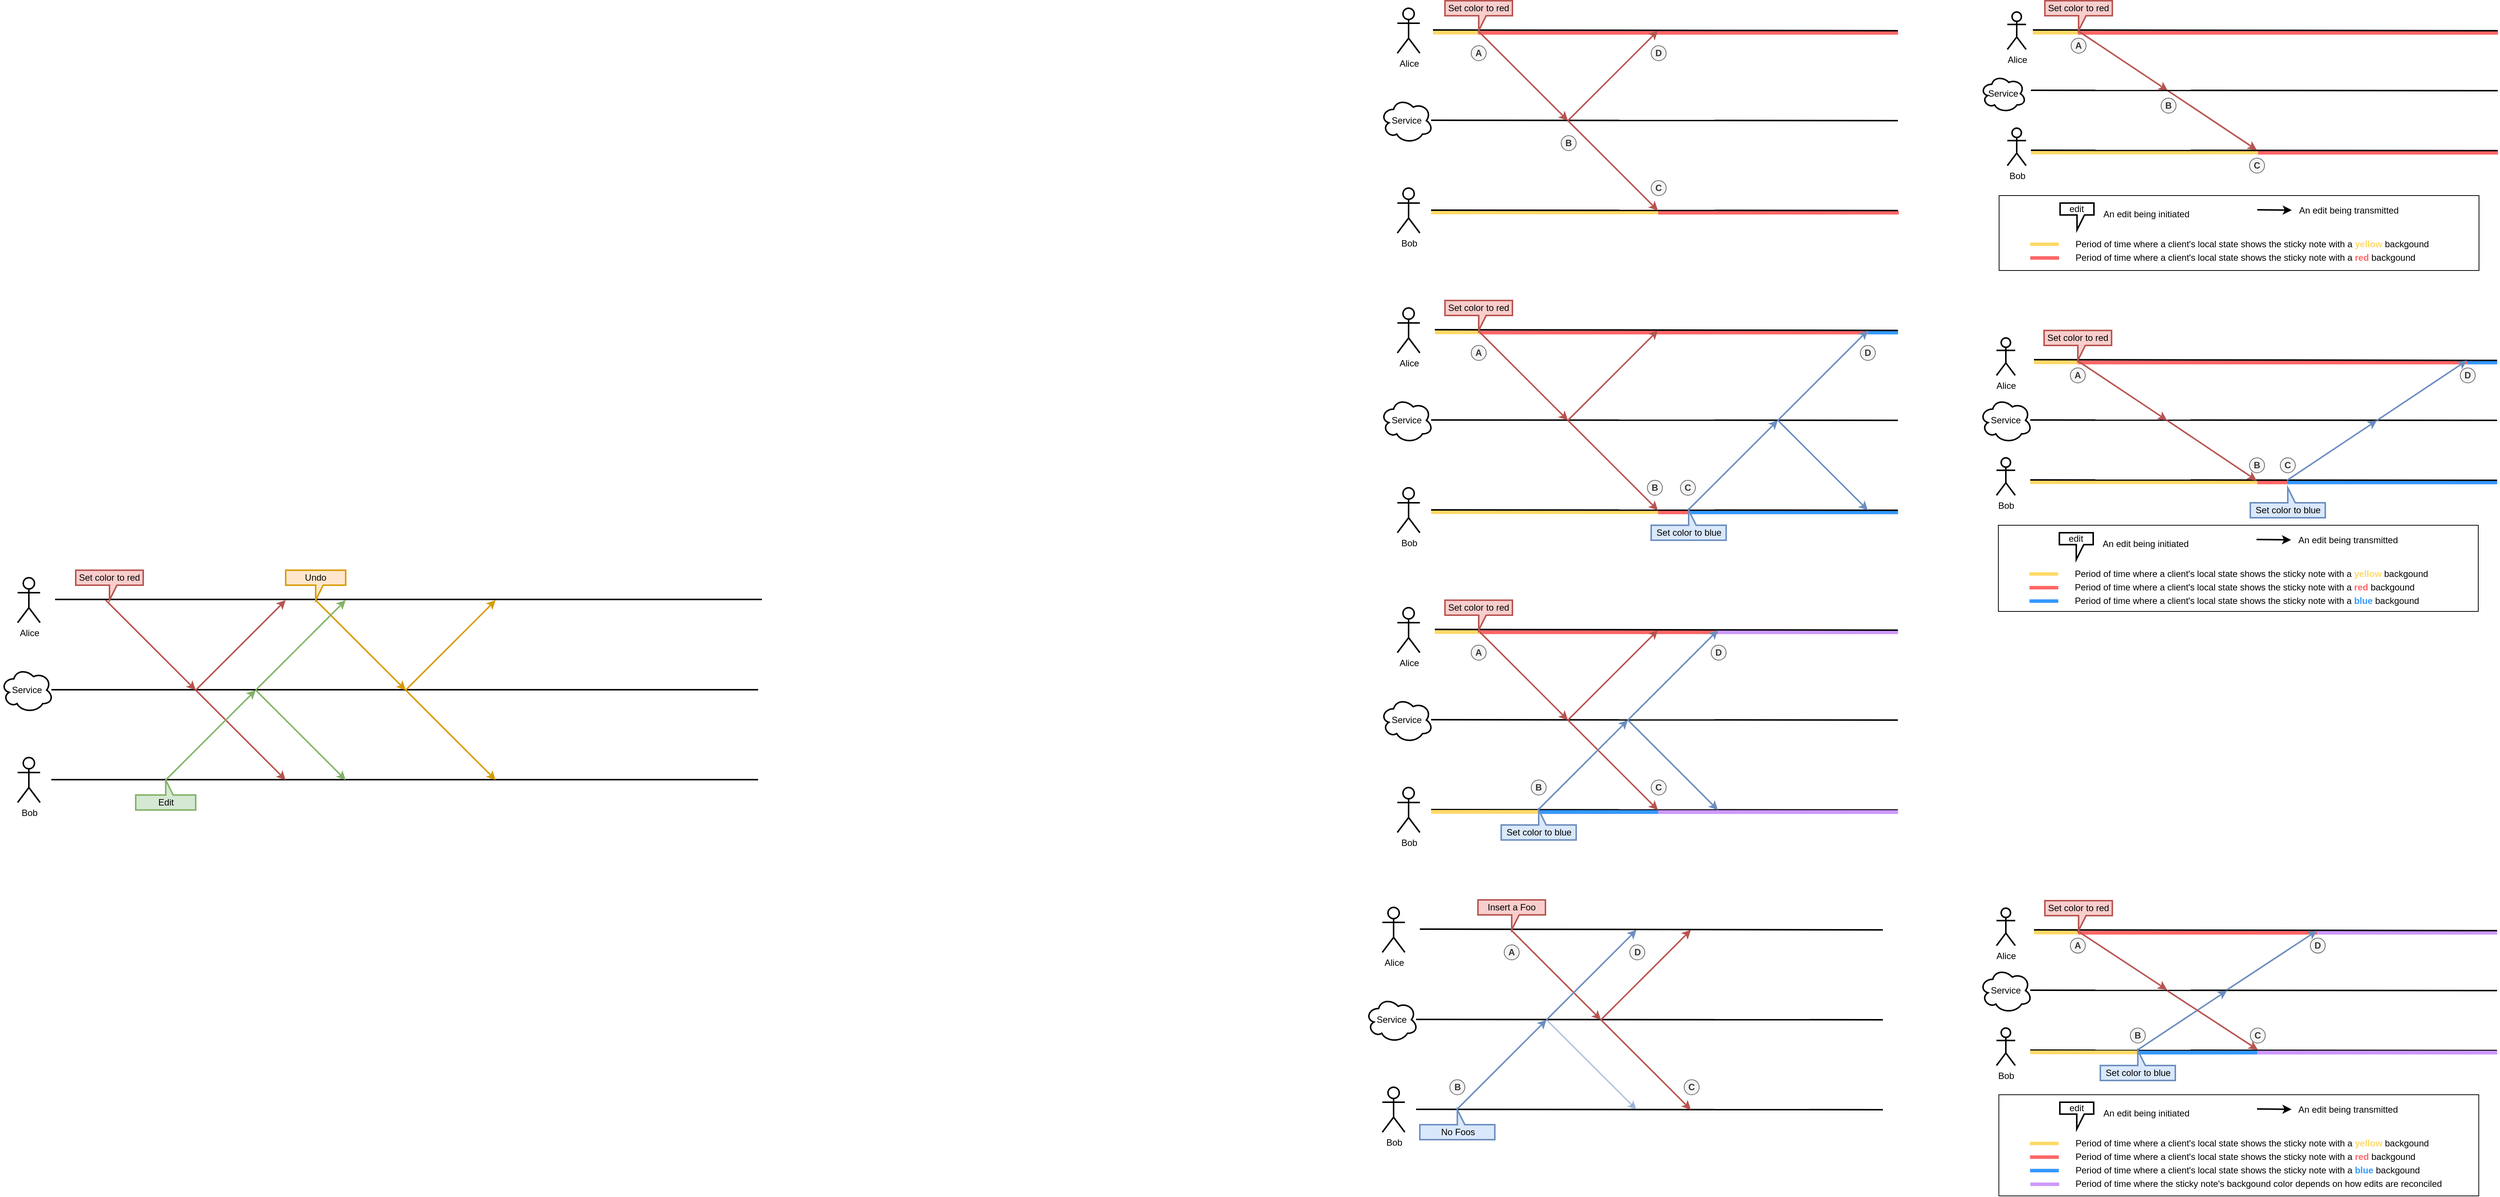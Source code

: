 <mxfile version="23.1.5" type="device">
  <diagram id="-6H5wynXqOOyBtFPYk5a" name="Page-1">
    <mxGraphModel dx="4129" dy="952" grid="1" gridSize="10" guides="1" tooltips="1" connect="0" arrows="0" fold="1" page="1" pageScale="1" pageWidth="827" pageHeight="1169" background="#ffffff" math="0" shadow="0">
      <root>
        <mxCell id="0" />
        <mxCell id="1" parent="0" />
        <mxCell id="ug50JPKoQ96zgBhktdCE-203" value="D" style="ellipse;whiteSpace=wrap;html=1;aspect=fixed;fontStyle=1;fillColor=#f5f5f5;fontColor=#333333;strokeColor=#666666;" vertex="1" parent="1">
          <mxGeometry x="1510" y="530" width="20" height="20" as="geometry" />
        </mxCell>
        <mxCell id="ug50JPKoQ96zgBhktdCE-271" value="B" style="ellipse;whiteSpace=wrap;html=1;aspect=fixed;fontStyle=1;fillColor=#f5f5f5;fontColor=#333333;strokeColor=#666666;" vertex="1" parent="1">
          <mxGeometry x="1229" y="650" width="20" height="20" as="geometry" />
        </mxCell>
        <mxCell id="ug50JPKoQ96zgBhktdCE-207" value="D" style="ellipse;whiteSpace=wrap;html=1;aspect=fixed;fontStyle=1;fillColor=#f5f5f5;fontColor=#333333;strokeColor=#666666;" vertex="1" parent="1">
          <mxGeometry x="1310" y="1291" width="20" height="20" as="geometry" />
        </mxCell>
        <mxCell id="ug50JPKoQ96zgBhktdCE-66" value="" style="endArrow=none;html=1;exitX=0.875;exitY=0.5;exitDx=0;exitDy=0;exitPerimeter=0;strokeWidth=2;" edge="1" parent="1">
          <mxGeometry width="50" height="50" relative="1" as="geometry">
            <mxPoint x="137.5" y="1119.5" as="sourcePoint" />
            <mxPoint x="760" y="1120" as="targetPoint" />
          </mxGeometry>
        </mxCell>
        <mxCell id="ug50JPKoQ96zgBhktdCE-137" value="" style="rounded=0;whiteSpace=wrap;html=1;fillColor=#CC99FF;strokeColor=#b85450;points=[];strokeWidth=0;" vertex="1" parent="1">
          <mxGeometry x="440" y="1120" width="320" height="5" as="geometry" />
        </mxCell>
        <mxCell id="ug50JPKoQ96zgBhktdCE-138" value="" style="rounded=0;whiteSpace=wrap;html=1;fillColor=#3399FF;strokeColor=#b85450;points=[];strokeWidth=0;" vertex="1" parent="1">
          <mxGeometry x="280" y="1120" width="160" height="5" as="geometry" />
        </mxCell>
        <mxCell id="ug50JPKoQ96zgBhktdCE-139" value="" style="rounded=0;whiteSpace=wrap;html=1;fillColor=#FFD966;strokeColor=none;points=[];" vertex="1" parent="1">
          <mxGeometry x="137.5" y="1120" width="142.5" height="5" as="geometry" />
        </mxCell>
        <mxCell id="ug50JPKoQ96zgBhktdCE-134" value="" style="rounded=0;whiteSpace=wrap;html=1;fillColor=#CC99FF;strokeColor=#b85450;points=[];strokeWidth=0;" vertex="1" parent="1">
          <mxGeometry x="520" y="880" width="240" height="5" as="geometry" />
        </mxCell>
        <mxCell id="ug50JPKoQ96zgBhktdCE-135" value="" style="rounded=0;whiteSpace=wrap;html=1;fillColor=#FF6666;strokeColor=#b85450;points=[];strokeWidth=0;" vertex="1" parent="1">
          <mxGeometry x="201" y="880" width="319" height="5" as="geometry" />
        </mxCell>
        <mxCell id="ug50JPKoQ96zgBhktdCE-136" value="" style="rounded=0;whiteSpace=wrap;html=1;fillColor=#FFD966;strokeColor=none;points=[];" vertex="1" parent="1">
          <mxGeometry x="142.5" y="880" width="60" height="5" as="geometry" />
        </mxCell>
        <mxCell id="ug50JPKoQ96zgBhktdCE-133" value="" style="rounded=0;whiteSpace=wrap;html=1;fillColor=#3399FF;strokeColor=#b85450;points=[];strokeWidth=0;" vertex="1" parent="1">
          <mxGeometry x="720" y="480" width="40" height="5" as="geometry" />
        </mxCell>
        <mxCell id="ug50JPKoQ96zgBhktdCE-132" value="" style="rounded=0;whiteSpace=wrap;html=1;fillColor=#3399FF;strokeColor=#b85450;points=[];strokeWidth=0;" vertex="1" parent="1">
          <mxGeometry x="480" y="720" width="280" height="5" as="geometry" />
        </mxCell>
        <mxCell id="ug50JPKoQ96zgBhktdCE-131" value="" style="rounded=0;whiteSpace=wrap;html=1;fillColor=#FF6666;strokeColor=#b85450;points=[];strokeWidth=0;" vertex="1" parent="1">
          <mxGeometry x="440" y="720" width="40" height="5" as="geometry" />
        </mxCell>
        <mxCell id="ug50JPKoQ96zgBhktdCE-130" value="" style="rounded=0;whiteSpace=wrap;html=1;fillColor=#FF6666;strokeColor=#b85450;points=[];strokeWidth=0;" vertex="1" parent="1">
          <mxGeometry x="201" y="480" width="519" height="5" as="geometry" />
        </mxCell>
        <mxCell id="ug50JPKoQ96zgBhktdCE-129" value="" style="rounded=0;whiteSpace=wrap;html=1;fillColor=#FFD966;strokeColor=none;points=[];" vertex="1" parent="1">
          <mxGeometry x="137.5" y="720" width="302.5" height="5" as="geometry" />
        </mxCell>
        <mxCell id="ug50JPKoQ96zgBhktdCE-128" value="" style="rounded=0;whiteSpace=wrap;html=1;fillColor=#FFD966;strokeColor=none;points=[];" vertex="1" parent="1">
          <mxGeometry x="142.5" y="480" width="60" height="5" as="geometry" />
        </mxCell>
        <mxCell id="ug50JPKoQ96zgBhktdCE-127" value="" style="rounded=0;whiteSpace=wrap;html=1;fillColor=#FF6666;strokeColor=#b85450;points=[];strokeWidth=0;" vertex="1" parent="1">
          <mxGeometry x="440" y="320" width="321" height="5" as="geometry" />
        </mxCell>
        <mxCell id="ug50JPKoQ96zgBhktdCE-126" value="" style="rounded=0;whiteSpace=wrap;html=1;fillColor=#FF6666;strokeColor=#b85450;points=[];strokeWidth=0;" vertex="1" parent="1">
          <mxGeometry x="200" y="80" width="560" height="5" as="geometry" />
        </mxCell>
        <mxCell id="ug50JPKoQ96zgBhktdCE-124" value="" style="rounded=0;whiteSpace=wrap;html=1;fillColor=#FFD966;strokeColor=none;points=[];" vertex="1" parent="1">
          <mxGeometry x="137.5" y="320" width="302.5" height="5" as="geometry" />
        </mxCell>
        <mxCell id="f7I9c9mgRk5Hl_R-Q4D1-79" value="" style="endArrow=none;html=1;strokeWidth=2;movable=1;resizable=1;rotatable=1;deletable=1;editable=1;locked=0;connectable=1;" parent="1" edge="1">
          <mxGeometry width="50" height="50" relative="1" as="geometry">
            <mxPoint x="140" y="79" as="sourcePoint" />
            <mxPoint x="760" y="80" as="targetPoint" />
          </mxGeometry>
        </mxCell>
        <mxCell id="ug50JPKoQ96zgBhktdCE-112" value="" style="rounded=0;whiteSpace=wrap;html=1;fillColor=#FFD966;strokeColor=none;points=[];" vertex="1" parent="1">
          <mxGeometry x="140" y="80" width="60" height="5" as="geometry" />
        </mxCell>
        <mxCell id="ug50JPKoQ96zgBhktdCE-21" value="&lt;div&gt;Alice&lt;/div&gt;" style="shape=umlActor;verticalLabelPosition=bottom;verticalAlign=top;html=1;outlineConnect=0;strokeWidth=2;" vertex="1" parent="1">
          <mxGeometry x="-1747.5" y="810" width="30" height="60" as="geometry" />
        </mxCell>
        <mxCell id="ug50JPKoQ96zgBhktdCE-22" value="&lt;div&gt;Bob&lt;/div&gt;" style="shape=umlActor;verticalLabelPosition=bottom;verticalAlign=top;html=1;outlineConnect=0;strokeWidth=2;" vertex="1" parent="1">
          <mxGeometry x="-1747.5" y="1050" width="30" height="60" as="geometry" />
        </mxCell>
        <mxCell id="ug50JPKoQ96zgBhktdCE-23" value="Service" style="ellipse;shape=cloud;whiteSpace=wrap;html=1;strokeWidth=2;" vertex="1" parent="1">
          <mxGeometry x="-1770" y="930" width="70" height="60" as="geometry" />
        </mxCell>
        <mxCell id="ug50JPKoQ96zgBhktdCE-24" value="" style="endArrow=none;html=1;exitX=0.875;exitY=0.5;exitDx=0;exitDy=0;exitPerimeter=0;strokeWidth=2;" edge="1" parent="1">
          <mxGeometry width="50" height="50" relative="1" as="geometry">
            <mxPoint x="-1697.5" y="839" as="sourcePoint" />
            <mxPoint x="-755" y="839" as="targetPoint" />
          </mxGeometry>
        </mxCell>
        <mxCell id="ug50JPKoQ96zgBhktdCE-25" value="" style="endArrow=none;html=1;exitX=0.875;exitY=0.5;exitDx=0;exitDy=0;exitPerimeter=0;strokeWidth=2;" edge="1" parent="1">
          <mxGeometry width="50" height="50" relative="1" as="geometry">
            <mxPoint x="-1702.5" y="959.5" as="sourcePoint" />
            <mxPoint x="-760" y="959.5" as="targetPoint" />
          </mxGeometry>
        </mxCell>
        <mxCell id="ug50JPKoQ96zgBhktdCE-26" value="Set color to red" style="shape=callout;whiteSpace=wrap;html=1;perimeter=calloutPerimeter;size=20;position=0.5;base=10;strokeWidth=2;fillColor=#f8cecc;strokeColor=#b85450;" vertex="1" parent="1">
          <mxGeometry x="-1670" y="800" width="90" height="40" as="geometry" />
        </mxCell>
        <mxCell id="ug50JPKoQ96zgBhktdCE-27" value="" style="endArrow=none;html=1;exitX=0.875;exitY=0.5;exitDx=0;exitDy=0;exitPerimeter=0;strokeWidth=2;" edge="1" parent="1">
          <mxGeometry width="50" height="50" relative="1" as="geometry">
            <mxPoint x="-1702.5" y="1079.5" as="sourcePoint" />
            <mxPoint x="-760" y="1079.5" as="targetPoint" />
          </mxGeometry>
        </mxCell>
        <mxCell id="ug50JPKoQ96zgBhktdCE-28" value="" style="shape=callout;whiteSpace=wrap;html=1;perimeter=calloutPerimeter;size=20;position=0.5;base=10;strokeWidth=2;rotation=-180;flipH=1;fillColor=#d5e8d4;strokeColor=#82b366;" vertex="1" parent="1">
          <mxGeometry x="-1590" y="1080" width="80" height="40" as="geometry" />
        </mxCell>
        <mxCell id="ug50JPKoQ96zgBhktdCE-29" value="Edit" style="text;html=1;align=center;verticalAlign=middle;resizable=0;points=[];autosize=1;strokeWidth=2;" vertex="1" parent="1">
          <mxGeometry x="-1570" y="1100" width="40" height="20" as="geometry" />
        </mxCell>
        <mxCell id="ug50JPKoQ96zgBhktdCE-30" value="Undo" style="shape=callout;whiteSpace=wrap;html=1;perimeter=calloutPerimeter;size=20;position=0.5;base=10;strokeWidth=2;fillColor=#ffe6cc;strokeColor=#d79b00;" vertex="1" parent="1">
          <mxGeometry x="-1390" y="800" width="80" height="40" as="geometry" />
        </mxCell>
        <mxCell id="ug50JPKoQ96zgBhktdCE-31" value="" style="endArrow=classic;html=1;exitX=0;exitY=0;exitDx=40;exitDy=40;exitPerimeter=0;fillColor=#ffe6cc;strokeColor=#d79b00;strokeWidth=2;" edge="1" parent="1">
          <mxGeometry width="50" height="50" relative="1" as="geometry">
            <mxPoint x="-1350" y="840" as="sourcePoint" />
            <mxPoint x="-1230" y="960" as="targetPoint" />
          </mxGeometry>
        </mxCell>
        <mxCell id="ug50JPKoQ96zgBhktdCE-32" value="" style="endArrow=classic;html=1;fillColor=#ffe6cc;strokeColor=#d79b00;strokeWidth=2;" edge="1" parent="1">
          <mxGeometry width="50" height="50" relative="1" as="geometry">
            <mxPoint x="-1230" y="960" as="sourcePoint" />
            <mxPoint x="-1110" y="840" as="targetPoint" />
          </mxGeometry>
        </mxCell>
        <mxCell id="ug50JPKoQ96zgBhktdCE-33" value="" style="endArrow=classic;html=1;exitX=0;exitY=0;exitDx=40;exitDy=40;exitPerimeter=0;fillColor=#ffe6cc;strokeColor=#d79b00;strokeWidth=2;" edge="1" parent="1">
          <mxGeometry width="50" height="50" relative="1" as="geometry">
            <mxPoint x="-1230" y="960" as="sourcePoint" />
            <mxPoint x="-1110" y="1080" as="targetPoint" />
          </mxGeometry>
        </mxCell>
        <mxCell id="ug50JPKoQ96zgBhktdCE-34" value="" style="endArrow=classic;html=1;exitX=0;exitY=0;exitDx=40;exitDy=40;exitPerimeter=0;fillColor=#f8cecc;strokeColor=#b85450;strokeWidth=2;" edge="1" parent="1">
          <mxGeometry width="50" height="50" relative="1" as="geometry">
            <mxPoint x="-1630" y="840" as="sourcePoint" />
            <mxPoint x="-1510" y="960" as="targetPoint" />
          </mxGeometry>
        </mxCell>
        <mxCell id="ug50JPKoQ96zgBhktdCE-35" value="" style="endArrow=classic;html=1;fillColor=#f8cecc;strokeColor=#b85450;strokeWidth=2;" edge="1" parent="1">
          <mxGeometry width="50" height="50" relative="1" as="geometry">
            <mxPoint x="-1510" y="960" as="sourcePoint" />
            <mxPoint x="-1390" y="840" as="targetPoint" />
          </mxGeometry>
        </mxCell>
        <mxCell id="ug50JPKoQ96zgBhktdCE-36" value="" style="endArrow=classic;html=1;exitX=0;exitY=0;exitDx=40;exitDy=40;exitPerimeter=0;fillColor=#f8cecc;strokeColor=#b85450;strokeWidth=2;" edge="1" parent="1">
          <mxGeometry width="50" height="50" relative="1" as="geometry">
            <mxPoint x="-1510" y="960" as="sourcePoint" />
            <mxPoint x="-1390" y="1080" as="targetPoint" />
          </mxGeometry>
        </mxCell>
        <mxCell id="ug50JPKoQ96zgBhktdCE-37" value="" style="endArrow=classic;html=1;fillColor=#d5e8d4;strokeColor=#82b366;strokeWidth=2;" edge="1" parent="1">
          <mxGeometry width="50" height="50" relative="1" as="geometry">
            <mxPoint x="-1550" y="1080" as="sourcePoint" />
            <mxPoint x="-1430" y="960" as="targetPoint" />
          </mxGeometry>
        </mxCell>
        <mxCell id="ug50JPKoQ96zgBhktdCE-38" value="" style="endArrow=classic;html=1;fillColor=#d5e8d4;strokeColor=#82b366;strokeWidth=2;" edge="1" parent="1">
          <mxGeometry width="50" height="50" relative="1" as="geometry">
            <mxPoint x="-1430" y="960" as="sourcePoint" />
            <mxPoint x="-1310" y="840" as="targetPoint" />
          </mxGeometry>
        </mxCell>
        <mxCell id="ug50JPKoQ96zgBhktdCE-39" value="" style="endArrow=classic;html=1;exitX=0;exitY=0;exitDx=40;exitDy=40;exitPerimeter=0;fillColor=#d5e8d4;strokeColor=#82b366;strokeWidth=2;" edge="1" parent="1">
          <mxGeometry width="50" height="50" relative="1" as="geometry">
            <mxPoint x="-1430" y="960" as="sourcePoint" />
            <mxPoint x="-1310" y="1080" as="targetPoint" />
          </mxGeometry>
        </mxCell>
        <mxCell id="f7I9c9mgRk5Hl_R-Q4D1-76" value="&lt;div&gt;Alice&lt;/div&gt;" style="shape=umlActor;verticalLabelPosition=bottom;verticalAlign=top;html=1;outlineConnect=0;strokeWidth=2;" parent="1" vertex="1">
          <mxGeometry x="92.5" y="50" width="30" height="60" as="geometry" />
        </mxCell>
        <mxCell id="f7I9c9mgRk5Hl_R-Q4D1-77" value="&lt;div&gt;Bob&lt;/div&gt;" style="shape=umlActor;verticalLabelPosition=bottom;verticalAlign=top;html=1;outlineConnect=0;strokeWidth=2;" parent="1" vertex="1">
          <mxGeometry x="92.5" y="290" width="30" height="60" as="geometry" />
        </mxCell>
        <mxCell id="f7I9c9mgRk5Hl_R-Q4D1-78" value="Service" style="ellipse;shape=cloud;whiteSpace=wrap;html=1;strokeWidth=2;" parent="1" vertex="1">
          <mxGeometry x="70" y="170" width="70" height="60" as="geometry" />
        </mxCell>
        <mxCell id="f7I9c9mgRk5Hl_R-Q4D1-80" value="" style="endArrow=none;html=1;exitX=0.875;exitY=0.5;exitDx=0;exitDy=0;exitPerimeter=0;strokeWidth=2;" parent="1" edge="1">
          <mxGeometry width="50" height="50" relative="1" as="geometry">
            <mxPoint x="137.5" y="199.5" as="sourcePoint" />
            <mxPoint x="760" y="200" as="targetPoint" />
          </mxGeometry>
        </mxCell>
        <mxCell id="f7I9c9mgRk5Hl_R-Q4D1-81" value="Set color to red" style="shape=callout;whiteSpace=wrap;html=1;perimeter=calloutPerimeter;size=20;position=0.5;base=10;strokeWidth=2;fillColor=#f8cecc;strokeColor=#b85450;" parent="1" vertex="1">
          <mxGeometry x="156" y="40" width="90" height="40" as="geometry" />
        </mxCell>
        <mxCell id="f7I9c9mgRk5Hl_R-Q4D1-82" value="" style="endArrow=none;html=1;exitX=0.875;exitY=0.5;exitDx=0;exitDy=0;exitPerimeter=0;strokeWidth=2;" parent="1" edge="1">
          <mxGeometry width="50" height="50" relative="1" as="geometry">
            <mxPoint x="137.5" y="319.5" as="sourcePoint" />
            <mxPoint x="760" y="320" as="targetPoint" />
          </mxGeometry>
        </mxCell>
        <mxCell id="f7I9c9mgRk5Hl_R-Q4D1-90" value="" style="endArrow=classic;html=1;exitX=0;exitY=0;exitDx=40;exitDy=40;exitPerimeter=0;fillColor=#f8cecc;strokeColor=#b85450;strokeWidth=2;" parent="1" edge="1">
          <mxGeometry width="50" height="50" relative="1" as="geometry">
            <mxPoint x="200" y="80" as="sourcePoint" />
            <mxPoint x="320" y="200" as="targetPoint" />
          </mxGeometry>
        </mxCell>
        <mxCell id="ug50JPKoQ96zgBhktdCE-40" value="" style="endArrow=classic;html=1;exitX=0;exitY=0;exitDx=40;exitDy=40;exitPerimeter=0;fillColor=#f8cecc;strokeColor=#b85450;strokeWidth=2;" edge="1" parent="1">
          <mxGeometry width="50" height="50" relative="1" as="geometry">
            <mxPoint x="320" y="200" as="sourcePoint" />
            <mxPoint x="440" y="320" as="targetPoint" />
          </mxGeometry>
        </mxCell>
        <mxCell id="ug50JPKoQ96zgBhktdCE-42" value="&lt;div&gt;Alice&lt;/div&gt;" style="shape=umlActor;verticalLabelPosition=bottom;verticalAlign=top;html=1;outlineConnect=0;strokeWidth=2;" vertex="1" parent="1">
          <mxGeometry x="92.5" y="450" width="30" height="60" as="geometry" />
        </mxCell>
        <mxCell id="ug50JPKoQ96zgBhktdCE-43" value="&lt;div&gt;Bob&lt;/div&gt;" style="shape=umlActor;verticalLabelPosition=bottom;verticalAlign=top;html=1;outlineConnect=0;strokeWidth=2;" vertex="1" parent="1">
          <mxGeometry x="92.5" y="690" width="30" height="60" as="geometry" />
        </mxCell>
        <mxCell id="ug50JPKoQ96zgBhktdCE-44" value="Service" style="ellipse;shape=cloud;whiteSpace=wrap;html=1;strokeWidth=2;" vertex="1" parent="1">
          <mxGeometry x="70" y="570" width="70" height="60" as="geometry" />
        </mxCell>
        <mxCell id="ug50JPKoQ96zgBhktdCE-45" value="" style="endArrow=none;html=1;exitX=0.875;exitY=0.5;exitDx=0;exitDy=0;exitPerimeter=0;strokeWidth=2;" edge="1" parent="1">
          <mxGeometry width="50" height="50" relative="1" as="geometry">
            <mxPoint x="142.5" y="479" as="sourcePoint" />
            <mxPoint x="760" y="480" as="targetPoint" />
          </mxGeometry>
        </mxCell>
        <mxCell id="ug50JPKoQ96zgBhktdCE-46" value="" style="endArrow=none;html=1;exitX=0.875;exitY=0.5;exitDx=0;exitDy=0;exitPerimeter=0;strokeWidth=2;" edge="1" parent="1">
          <mxGeometry width="50" height="50" relative="1" as="geometry">
            <mxPoint x="137.5" y="599.5" as="sourcePoint" />
            <mxPoint x="760" y="600" as="targetPoint" />
          </mxGeometry>
        </mxCell>
        <mxCell id="ug50JPKoQ96zgBhktdCE-47" value="Set color to red" style="shape=callout;whiteSpace=wrap;html=1;perimeter=calloutPerimeter;size=20;position=0.5;base=10;strokeWidth=2;fillColor=#f8cecc;strokeColor=#b85450;" vertex="1" parent="1">
          <mxGeometry x="156" y="440" width="90" height="40" as="geometry" />
        </mxCell>
        <mxCell id="ug50JPKoQ96zgBhktdCE-48" value="" style="endArrow=none;html=1;exitX=0.875;exitY=0.5;exitDx=0;exitDy=0;exitPerimeter=0;strokeWidth=2;" edge="1" parent="1">
          <mxGeometry width="50" height="50" relative="1" as="geometry">
            <mxPoint x="137.5" y="719.5" as="sourcePoint" />
            <mxPoint x="760" y="720" as="targetPoint" />
          </mxGeometry>
        </mxCell>
        <mxCell id="ug50JPKoQ96zgBhktdCE-49" value="" style="endArrow=classic;html=1;exitX=0;exitY=0;exitDx=40;exitDy=40;exitPerimeter=0;fillColor=#f8cecc;strokeColor=#b85450;strokeWidth=2;" edge="1" parent="1">
          <mxGeometry width="50" height="50" relative="1" as="geometry">
            <mxPoint x="200" y="480" as="sourcePoint" />
            <mxPoint x="320" y="600" as="targetPoint" />
          </mxGeometry>
        </mxCell>
        <mxCell id="ug50JPKoQ96zgBhktdCE-50" value="" style="endArrow=classic;html=1;exitX=0;exitY=0;exitDx=40;exitDy=40;exitPerimeter=0;fillColor=#f8cecc;strokeColor=#b85450;strokeWidth=2;" edge="1" parent="1">
          <mxGeometry width="50" height="50" relative="1" as="geometry">
            <mxPoint x="320" y="600" as="sourcePoint" />
            <mxPoint x="440" y="720" as="targetPoint" />
          </mxGeometry>
        </mxCell>
        <mxCell id="ug50JPKoQ96zgBhktdCE-56" value="" style="endArrow=classic;html=1;fillColor=#dae8fc;strokeColor=#6c8ebf;strokeWidth=2;" edge="1" parent="1">
          <mxGeometry width="50" height="50" relative="1" as="geometry">
            <mxPoint x="480" y="720" as="sourcePoint" />
            <mxPoint x="600" y="600" as="targetPoint" />
          </mxGeometry>
        </mxCell>
        <mxCell id="ug50JPKoQ96zgBhktdCE-57" value="" style="endArrow=classic;html=1;fillColor=#dae8fc;strokeColor=#6c8ebf;strokeWidth=2;" edge="1" parent="1">
          <mxGeometry width="50" height="50" relative="1" as="geometry">
            <mxPoint x="600" y="600" as="sourcePoint" />
            <mxPoint x="720" y="480" as="targetPoint" />
          </mxGeometry>
        </mxCell>
        <mxCell id="ug50JPKoQ96zgBhktdCE-54" value="" style="shape=callout;whiteSpace=wrap;html=1;perimeter=calloutPerimeter;size=20;position=0.5;base=10;strokeWidth=2;rotation=-180;flipH=1;fillColor=#dae8fc;strokeColor=#6c8ebf;" vertex="1" parent="1">
          <mxGeometry x="431" y="720" width="100" height="40" as="geometry" />
        </mxCell>
        <mxCell id="ug50JPKoQ96zgBhktdCE-55" value="Set color to blue" style="text;html=1;align=center;verticalAlign=middle;resizable=0;points=[];autosize=1;strokeWidth=2;" vertex="1" parent="1">
          <mxGeometry x="426" y="735" width="110" height="30" as="geometry" />
        </mxCell>
        <mxCell id="ug50JPKoQ96zgBhktdCE-60" value="&lt;div&gt;Alice&lt;/div&gt;" style="shape=umlActor;verticalLabelPosition=bottom;verticalAlign=top;html=1;outlineConnect=0;strokeWidth=2;" vertex="1" parent="1">
          <mxGeometry x="92.5" y="850" width="30" height="60" as="geometry" />
        </mxCell>
        <mxCell id="ug50JPKoQ96zgBhktdCE-61" value="&lt;div&gt;Bob&lt;/div&gt;" style="shape=umlActor;verticalLabelPosition=bottom;verticalAlign=top;html=1;outlineConnect=0;strokeWidth=2;" vertex="1" parent="1">
          <mxGeometry x="92.5" y="1090" width="30" height="60" as="geometry" />
        </mxCell>
        <mxCell id="ug50JPKoQ96zgBhktdCE-62" value="Service" style="ellipse;shape=cloud;whiteSpace=wrap;html=1;strokeWidth=2;" vertex="1" parent="1">
          <mxGeometry x="70" y="970" width="70" height="60" as="geometry" />
        </mxCell>
        <mxCell id="ug50JPKoQ96zgBhktdCE-63" value="" style="endArrow=none;html=1;exitX=0.875;exitY=0.5;exitDx=0;exitDy=0;exitPerimeter=0;strokeWidth=2;" edge="1" parent="1">
          <mxGeometry width="50" height="50" relative="1" as="geometry">
            <mxPoint x="142.5" y="879" as="sourcePoint" />
            <mxPoint x="760" y="880" as="targetPoint" />
          </mxGeometry>
        </mxCell>
        <mxCell id="ug50JPKoQ96zgBhktdCE-64" value="" style="endArrow=none;html=1;exitX=0.875;exitY=0.5;exitDx=0;exitDy=0;exitPerimeter=0;strokeWidth=2;" edge="1" parent="1">
          <mxGeometry width="50" height="50" relative="1" as="geometry">
            <mxPoint x="137.5" y="999.5" as="sourcePoint" />
            <mxPoint x="760" y="1000" as="targetPoint" />
          </mxGeometry>
        </mxCell>
        <mxCell id="ug50JPKoQ96zgBhktdCE-65" value="Set color to red" style="shape=callout;whiteSpace=wrap;html=1;perimeter=calloutPerimeter;size=20;position=0.5;base=10;strokeWidth=2;fillColor=#f8cecc;strokeColor=#b85450;" vertex="1" parent="1">
          <mxGeometry x="156" y="840" width="90" height="40" as="geometry" />
        </mxCell>
        <mxCell id="ug50JPKoQ96zgBhktdCE-67" value="" style="endArrow=classic;html=1;exitX=0;exitY=0;exitDx=40;exitDy=40;exitPerimeter=0;fillColor=#f8cecc;strokeColor=#b85450;strokeWidth=2;" edge="1" parent="1">
          <mxGeometry width="50" height="50" relative="1" as="geometry">
            <mxPoint x="200" y="880" as="sourcePoint" />
            <mxPoint x="320" y="1000" as="targetPoint" />
          </mxGeometry>
        </mxCell>
        <mxCell id="ug50JPKoQ96zgBhktdCE-68" value="" style="endArrow=classic;html=1;exitX=0;exitY=0;exitDx=40;exitDy=40;exitPerimeter=0;fillColor=#f8cecc;strokeColor=#b85450;strokeWidth=2;" edge="1" parent="1">
          <mxGeometry width="50" height="50" relative="1" as="geometry">
            <mxPoint x="320" y="1000" as="sourcePoint" />
            <mxPoint x="440" y="1120" as="targetPoint" />
          </mxGeometry>
        </mxCell>
        <mxCell id="ug50JPKoQ96zgBhktdCE-69" value="" style="endArrow=classic;html=1;fillColor=#dae8fc;strokeColor=#6c8ebf;strokeWidth=2;" edge="1" parent="1">
          <mxGeometry width="50" height="50" relative="1" as="geometry">
            <mxPoint x="280" y="1120" as="sourcePoint" />
            <mxPoint x="400" y="1000" as="targetPoint" />
          </mxGeometry>
        </mxCell>
        <mxCell id="ug50JPKoQ96zgBhktdCE-70" value="" style="endArrow=classic;html=1;fillColor=#dae8fc;strokeColor=#6c8ebf;strokeWidth=2;" edge="1" parent="1">
          <mxGeometry width="50" height="50" relative="1" as="geometry">
            <mxPoint x="400" y="1000" as="sourcePoint" />
            <mxPoint x="520" y="880" as="targetPoint" />
          </mxGeometry>
        </mxCell>
        <mxCell id="ug50JPKoQ96zgBhktdCE-71" value="" style="shape=callout;whiteSpace=wrap;html=1;perimeter=calloutPerimeter;size=20;position=0.5;base=10;strokeWidth=2;rotation=-180;flipH=1;fillColor=#dae8fc;strokeColor=#6c8ebf;" vertex="1" parent="1">
          <mxGeometry x="231" y="1120" width="100" height="40" as="geometry" />
        </mxCell>
        <mxCell id="ug50JPKoQ96zgBhktdCE-72" value="Set color to blue" style="text;html=1;align=center;verticalAlign=middle;resizable=0;points=[];autosize=1;strokeWidth=2;" vertex="1" parent="1">
          <mxGeometry x="226" y="1135" width="110" height="30" as="geometry" />
        </mxCell>
        <mxCell id="ug50JPKoQ96zgBhktdCE-73" value="" style="endArrow=classic;html=1;fillColor=#f8cecc;strokeColor=#b85450;strokeWidth=2;" edge="1" parent="1">
          <mxGeometry width="50" height="50" relative="1" as="geometry">
            <mxPoint x="320" y="200" as="sourcePoint" />
            <mxPoint x="440" y="80" as="targetPoint" />
          </mxGeometry>
        </mxCell>
        <mxCell id="ug50JPKoQ96zgBhktdCE-74" value="" style="endArrow=classic;html=1;fillColor=#f8cecc;strokeColor=#b85450;strokeWidth=2;" edge="1" parent="1">
          <mxGeometry width="50" height="50" relative="1" as="geometry">
            <mxPoint x="320" y="600" as="sourcePoint" />
            <mxPoint x="440" y="480" as="targetPoint" />
          </mxGeometry>
        </mxCell>
        <mxCell id="ug50JPKoQ96zgBhktdCE-75" value="" style="endArrow=classic;html=1;exitX=0;exitY=0;exitDx=40;exitDy=40;exitPerimeter=0;fillColor=#dae8fc;strokeColor=#6c8ebf;strokeWidth=2;" edge="1" parent="1">
          <mxGeometry width="50" height="50" relative="1" as="geometry">
            <mxPoint x="600" y="600" as="sourcePoint" />
            <mxPoint x="720" y="720" as="targetPoint" />
          </mxGeometry>
        </mxCell>
        <mxCell id="ug50JPKoQ96zgBhktdCE-76" value="" style="endArrow=classic;html=1;exitX=0;exitY=0;exitDx=40;exitDy=40;exitPerimeter=0;fillColor=#dae8fc;strokeColor=#6c8ebf;strokeWidth=2;" edge="1" parent="1">
          <mxGeometry width="50" height="50" relative="1" as="geometry">
            <mxPoint x="400" y="1000" as="sourcePoint" />
            <mxPoint x="520" y="1120" as="targetPoint" />
          </mxGeometry>
        </mxCell>
        <mxCell id="ug50JPKoQ96zgBhktdCE-77" value="" style="endArrow=classic;html=1;fillColor=#f8cecc;strokeColor=#b85450;strokeWidth=2;" edge="1" parent="1">
          <mxGeometry width="50" height="50" relative="1" as="geometry">
            <mxPoint x="320" y="1000" as="sourcePoint" />
            <mxPoint x="440" y="880" as="targetPoint" />
          </mxGeometry>
        </mxCell>
        <mxCell id="ug50JPKoQ96zgBhktdCE-78" value="A" style="ellipse;whiteSpace=wrap;html=1;aspect=fixed;fontStyle=1;fillColor=#f5f5f5;fontColor=#333333;strokeColor=#666666;" vertex="1" parent="1">
          <mxGeometry x="191" y="100" width="20" height="20" as="geometry" />
        </mxCell>
        <mxCell id="ug50JPKoQ96zgBhktdCE-80" value="B" style="ellipse;whiteSpace=wrap;html=1;aspect=fixed;fontStyle=1;fillColor=#f5f5f5;fontColor=#333333;strokeColor=#666666;" vertex="1" parent="1">
          <mxGeometry x="311" y="220" width="20" height="20" as="geometry" />
        </mxCell>
        <mxCell id="ug50JPKoQ96zgBhktdCE-81" value="C" style="ellipse;whiteSpace=wrap;html=1;aspect=fixed;fontStyle=1;fillColor=#f5f5f5;fontColor=#333333;strokeColor=#666666;" vertex="1" parent="1">
          <mxGeometry x="431" y="280" width="20" height="20" as="geometry" />
        </mxCell>
        <mxCell id="ug50JPKoQ96zgBhktdCE-82" value="D" style="ellipse;whiteSpace=wrap;html=1;aspect=fixed;fontStyle=1;fillColor=#f5f5f5;fontColor=#333333;strokeColor=#666666;" vertex="1" parent="1">
          <mxGeometry x="431" y="100" width="20" height="20" as="geometry" />
        </mxCell>
        <mxCell id="ug50JPKoQ96zgBhktdCE-83" value="A" style="ellipse;whiteSpace=wrap;html=1;aspect=fixed;fontStyle=1;fillColor=#f5f5f5;fontColor=#333333;strokeColor=#666666;" vertex="1" parent="1">
          <mxGeometry x="191" y="500" width="20" height="20" as="geometry" />
        </mxCell>
        <mxCell id="ug50JPKoQ96zgBhktdCE-84" value="B" style="ellipse;whiteSpace=wrap;html=1;aspect=fixed;fontStyle=1;fillColor=#f5f5f5;fontColor=#333333;strokeColor=#666666;" vertex="1" parent="1">
          <mxGeometry x="426" y="680" width="20" height="20" as="geometry" />
        </mxCell>
        <mxCell id="ug50JPKoQ96zgBhktdCE-86" value="C" style="ellipse;whiteSpace=wrap;html=1;aspect=fixed;fontStyle=1;fillColor=#f5f5f5;fontColor=#333333;strokeColor=#666666;" vertex="1" parent="1">
          <mxGeometry x="470" y="680" width="20" height="20" as="geometry" />
        </mxCell>
        <mxCell id="ug50JPKoQ96zgBhktdCE-87" value="D" style="ellipse;whiteSpace=wrap;html=1;aspect=fixed;fontStyle=1;fillColor=#f5f5f5;fontColor=#333333;strokeColor=#666666;" vertex="1" parent="1">
          <mxGeometry x="710" y="500" width="20" height="20" as="geometry" />
        </mxCell>
        <mxCell id="ug50JPKoQ96zgBhktdCE-88" value="A" style="ellipse;whiteSpace=wrap;html=1;aspect=fixed;fontStyle=1;fillColor=#f5f5f5;fontColor=#333333;strokeColor=#666666;" vertex="1" parent="1">
          <mxGeometry x="191" y="900" width="20" height="20" as="geometry" />
        </mxCell>
        <mxCell id="ug50JPKoQ96zgBhktdCE-89" value="B" style="ellipse;whiteSpace=wrap;html=1;aspect=fixed;fontStyle=1;fillColor=#f5f5f5;fontColor=#333333;strokeColor=#666666;" vertex="1" parent="1">
          <mxGeometry x="271" y="1080" width="20" height="20" as="geometry" />
        </mxCell>
        <mxCell id="ug50JPKoQ96zgBhktdCE-90" value="C" style="ellipse;whiteSpace=wrap;html=1;aspect=fixed;fontStyle=1;fillColor=#f5f5f5;fontColor=#333333;strokeColor=#666666;" vertex="1" parent="1">
          <mxGeometry x="431" y="1080" width="20" height="20" as="geometry" />
        </mxCell>
        <mxCell id="ug50JPKoQ96zgBhktdCE-91" value="D" style="ellipse;whiteSpace=wrap;html=1;aspect=fixed;fontStyle=1;fillColor=#f5f5f5;fontColor=#333333;strokeColor=#666666;" vertex="1" parent="1">
          <mxGeometry x="511" y="900" width="20" height="20" as="geometry" />
        </mxCell>
        <mxCell id="ug50JPKoQ96zgBhktdCE-93" value="&lt;div&gt;Alice&lt;/div&gt;" style="shape=umlActor;verticalLabelPosition=bottom;verticalAlign=top;html=1;outlineConnect=0;strokeWidth=2;" vertex="1" parent="1">
          <mxGeometry x="72.5" y="1250" width="30" height="60" as="geometry" />
        </mxCell>
        <mxCell id="ug50JPKoQ96zgBhktdCE-94" value="&lt;div&gt;Bob&lt;/div&gt;" style="shape=umlActor;verticalLabelPosition=bottom;verticalAlign=top;html=1;outlineConnect=0;strokeWidth=2;" vertex="1" parent="1">
          <mxGeometry x="72.5" y="1490" width="30" height="60" as="geometry" />
        </mxCell>
        <mxCell id="ug50JPKoQ96zgBhktdCE-95" value="Service" style="ellipse;shape=cloud;whiteSpace=wrap;html=1;strokeWidth=2;" vertex="1" parent="1">
          <mxGeometry x="50" y="1370" width="70" height="60" as="geometry" />
        </mxCell>
        <mxCell id="ug50JPKoQ96zgBhktdCE-96" value="" style="endArrow=none;html=1;exitX=0.875;exitY=0.5;exitDx=0;exitDy=0;exitPerimeter=0;strokeWidth=2;" edge="1" parent="1">
          <mxGeometry width="50" height="50" relative="1" as="geometry">
            <mxPoint x="122.5" y="1279" as="sourcePoint" />
            <mxPoint x="740" y="1280" as="targetPoint" />
          </mxGeometry>
        </mxCell>
        <mxCell id="ug50JPKoQ96zgBhktdCE-97" value="" style="endArrow=none;html=1;exitX=0.875;exitY=0.5;exitDx=0;exitDy=0;exitPerimeter=0;strokeWidth=2;" edge="1" parent="1">
          <mxGeometry width="50" height="50" relative="1" as="geometry">
            <mxPoint x="117.5" y="1399.5" as="sourcePoint" />
            <mxPoint x="740" y="1400" as="targetPoint" />
          </mxGeometry>
        </mxCell>
        <mxCell id="ug50JPKoQ96zgBhktdCE-98" value="Insert a Foo" style="shape=callout;whiteSpace=wrap;html=1;perimeter=calloutPerimeter;size=20;position=0.5;base=10;strokeWidth=2;fillColor=#f8cecc;strokeColor=#b85450;" vertex="1" parent="1">
          <mxGeometry x="200" y="1240" width="90" height="40" as="geometry" />
        </mxCell>
        <mxCell id="ug50JPKoQ96zgBhktdCE-99" value="" style="endArrow=none;html=1;exitX=0.875;exitY=0.5;exitDx=0;exitDy=0;exitPerimeter=0;strokeWidth=2;" edge="1" parent="1">
          <mxGeometry width="50" height="50" relative="1" as="geometry">
            <mxPoint x="117.5" y="1519.5" as="sourcePoint" />
            <mxPoint x="740" y="1520" as="targetPoint" />
          </mxGeometry>
        </mxCell>
        <mxCell id="ug50JPKoQ96zgBhktdCE-100" value="" style="endArrow=classic;html=1;exitX=0;exitY=0;exitDx=40;exitDy=40;exitPerimeter=0;fillColor=#f8cecc;strokeColor=#b85450;strokeWidth=2;" edge="1" parent="1">
          <mxGeometry width="50" height="50" relative="1" as="geometry">
            <mxPoint x="244" y="1280" as="sourcePoint" />
            <mxPoint x="364" y="1400" as="targetPoint" />
          </mxGeometry>
        </mxCell>
        <mxCell id="ug50JPKoQ96zgBhktdCE-101" value="" style="endArrow=classic;html=1;exitX=0;exitY=0;exitDx=40;exitDy=40;exitPerimeter=0;fillColor=#f8cecc;strokeColor=#b85450;strokeWidth=2;" edge="1" parent="1">
          <mxGeometry width="50" height="50" relative="1" as="geometry">
            <mxPoint x="364" y="1400" as="sourcePoint" />
            <mxPoint x="484" y="1520" as="targetPoint" />
          </mxGeometry>
        </mxCell>
        <mxCell id="ug50JPKoQ96zgBhktdCE-102" value="" style="endArrow=classic;html=1;fillColor=#dae8fc;strokeColor=#6c8ebf;strokeWidth=2;" edge="1" parent="1">
          <mxGeometry width="50" height="50" relative="1" as="geometry">
            <mxPoint x="171.5" y="1520" as="sourcePoint" />
            <mxPoint x="291.5" y="1400" as="targetPoint" />
          </mxGeometry>
        </mxCell>
        <mxCell id="ug50JPKoQ96zgBhktdCE-103" value="" style="endArrow=classic;html=1;fillColor=#dae8fc;strokeColor=#6c8ebf;strokeWidth=2;" edge="1" parent="1">
          <mxGeometry width="50" height="50" relative="1" as="geometry">
            <mxPoint x="291.5" y="1400" as="sourcePoint" />
            <mxPoint x="411.5" y="1280" as="targetPoint" />
          </mxGeometry>
        </mxCell>
        <mxCell id="ug50JPKoQ96zgBhktdCE-104" value="" style="shape=callout;whiteSpace=wrap;html=1;perimeter=calloutPerimeter;size=20;position=0.5;base=10;strokeWidth=2;rotation=-180;flipH=1;fillColor=#dae8fc;strokeColor=#6c8ebf;" vertex="1" parent="1">
          <mxGeometry x="122.5" y="1520" width="100" height="40" as="geometry" />
        </mxCell>
        <mxCell id="ug50JPKoQ96zgBhktdCE-105" value="No Foos" style="text;html=1;align=center;verticalAlign=middle;resizable=0;points=[];autosize=1;strokeWidth=2;" vertex="1" parent="1">
          <mxGeometry x="137.5" y="1535" width="70" height="30" as="geometry" />
        </mxCell>
        <mxCell id="ug50JPKoQ96zgBhktdCE-106" value="" style="endArrow=classic;html=1;exitX=0;exitY=0;exitDx=40;exitDy=40;exitPerimeter=0;fillColor=#dae8fc;strokeColor=#6c8ebf;strokeWidth=2;opacity=50;" edge="1" parent="1">
          <mxGeometry width="50" height="50" relative="1" as="geometry">
            <mxPoint x="291.5" y="1400" as="sourcePoint" />
            <mxPoint x="411.5" y="1520" as="targetPoint" />
          </mxGeometry>
        </mxCell>
        <mxCell id="ug50JPKoQ96zgBhktdCE-107" value="" style="endArrow=classic;html=1;fillColor=#f8cecc;strokeColor=#b85450;strokeWidth=2;" edge="1" parent="1">
          <mxGeometry width="50" height="50" relative="1" as="geometry">
            <mxPoint x="364" y="1400" as="sourcePoint" />
            <mxPoint x="484" y="1280" as="targetPoint" />
          </mxGeometry>
        </mxCell>
        <mxCell id="ug50JPKoQ96zgBhktdCE-108" value="A" style="ellipse;whiteSpace=wrap;html=1;aspect=fixed;fontStyle=1;fillColor=#f5f5f5;fontColor=#333333;strokeColor=#666666;" vertex="1" parent="1">
          <mxGeometry x="235" y="1300" width="20" height="20" as="geometry" />
        </mxCell>
        <mxCell id="ug50JPKoQ96zgBhktdCE-109" value="B" style="ellipse;whiteSpace=wrap;html=1;aspect=fixed;fontStyle=1;fillColor=#f5f5f5;fontColor=#333333;strokeColor=#666666;" vertex="1" parent="1">
          <mxGeometry x="162.5" y="1480" width="20" height="20" as="geometry" />
        </mxCell>
        <mxCell id="ug50JPKoQ96zgBhktdCE-110" value="C" style="ellipse;whiteSpace=wrap;html=1;aspect=fixed;fontStyle=1;fillColor=#f5f5f5;fontColor=#333333;strokeColor=#666666;" vertex="1" parent="1">
          <mxGeometry x="475" y="1480" width="20" height="20" as="geometry" />
        </mxCell>
        <mxCell id="ug50JPKoQ96zgBhktdCE-111" value="D" style="ellipse;whiteSpace=wrap;html=1;aspect=fixed;fontStyle=1;fillColor=#f5f5f5;fontColor=#333333;strokeColor=#666666;" vertex="1" parent="1">
          <mxGeometry x="402.5" y="1300" width="20" height="20" as="geometry" />
        </mxCell>
        <mxCell id="ug50JPKoQ96zgBhktdCE-153" value="" style="rounded=0;whiteSpace=wrap;html=1;fillColor=#FF6666;strokeColor=#b85450;points=[];strokeWidth=0;" vertex="1" parent="1">
          <mxGeometry x="1240" y="240" width="320" height="5" as="geometry" />
        </mxCell>
        <mxCell id="ug50JPKoQ96zgBhktdCE-154" value="" style="rounded=0;whiteSpace=wrap;html=1;fillColor=#FF6666;strokeColor=#b85450;points=[];strokeWidth=0;" vertex="1" parent="1">
          <mxGeometry x="1000" y="80" width="560" height="5" as="geometry" />
        </mxCell>
        <mxCell id="ug50JPKoQ96zgBhktdCE-155" value="" style="rounded=0;whiteSpace=wrap;html=1;fillColor=#FFD966;strokeColor=none;points=[];" vertex="1" parent="1">
          <mxGeometry x="937.5" y="240" width="302.5" height="5" as="geometry" />
        </mxCell>
        <mxCell id="ug50JPKoQ96zgBhktdCE-156" value="" style="endArrow=none;html=1;strokeWidth=2;movable=1;resizable=1;rotatable=1;deletable=1;editable=1;locked=0;connectable=1;" edge="1" parent="1">
          <mxGeometry width="50" height="50" relative="1" as="geometry">
            <mxPoint x="940" y="79" as="sourcePoint" />
            <mxPoint x="1560" y="80" as="targetPoint" />
          </mxGeometry>
        </mxCell>
        <mxCell id="ug50JPKoQ96zgBhktdCE-157" value="" style="rounded=0;whiteSpace=wrap;html=1;fillColor=#FFD966;strokeColor=none;points=[];" vertex="1" parent="1">
          <mxGeometry x="940" y="80" width="60" height="5" as="geometry" />
        </mxCell>
        <mxCell id="ug50JPKoQ96zgBhktdCE-158" value="&lt;div&gt;Alice&lt;/div&gt;" style="shape=umlActor;verticalLabelPosition=bottom;verticalAlign=top;html=1;outlineConnect=0;strokeWidth=2;aspect=fixed;" vertex="1" parent="1">
          <mxGeometry x="906" y="55" width="25" height="50" as="geometry" />
        </mxCell>
        <mxCell id="ug50JPKoQ96zgBhktdCE-159" value="&lt;div&gt;Bob&lt;/div&gt;" style="shape=umlActor;verticalLabelPosition=bottom;verticalAlign=top;html=1;outlineConnect=0;strokeWidth=2;" vertex="1" parent="1">
          <mxGeometry x="906" y="210" width="25" height="50" as="geometry" />
        </mxCell>
        <mxCell id="ug50JPKoQ96zgBhktdCE-162" value="Set color to red" style="shape=callout;whiteSpace=wrap;html=1;perimeter=calloutPerimeter;size=20;position=0.5;base=10;strokeWidth=2;fillColor=#f8cecc;strokeColor=#b85450;" vertex="1" parent="1">
          <mxGeometry x="956" y="40" width="90" height="40" as="geometry" />
        </mxCell>
        <mxCell id="ug50JPKoQ96zgBhktdCE-163" value="" style="endArrow=none;html=1;exitX=0.875;exitY=0.5;exitDx=0;exitDy=0;exitPerimeter=0;strokeWidth=2;" edge="1" parent="1">
          <mxGeometry width="50" height="50" relative="1" as="geometry">
            <mxPoint x="937.5" y="239.5" as="sourcePoint" />
            <mxPoint x="1560" y="240" as="targetPoint" />
          </mxGeometry>
        </mxCell>
        <mxCell id="ug50JPKoQ96zgBhktdCE-164" value="" style="endArrow=classic;html=1;exitX=0;exitY=0;exitDx=40;exitDy=40;exitPerimeter=0;fillColor=#f8cecc;strokeColor=#b85450;strokeWidth=2;" edge="1" parent="1">
          <mxGeometry width="50" height="50" relative="1" as="geometry">
            <mxPoint x="1000" y="80" as="sourcePoint" />
            <mxPoint x="1120" y="160" as="targetPoint" />
          </mxGeometry>
        </mxCell>
        <mxCell id="ug50JPKoQ96zgBhktdCE-165" value="" style="endArrow=classic;html=1;exitX=0;exitY=0;exitDx=40;exitDy=40;exitPerimeter=0;fillColor=#f8cecc;strokeColor=#b85450;strokeWidth=2;entryX=-0.004;entryY=-0.16;entryDx=0;entryDy=0;entryPerimeter=0;" edge="1" parent="1" target="ug50JPKoQ96zgBhktdCE-153">
          <mxGeometry width="50" height="50" relative="1" as="geometry">
            <mxPoint x="1120" y="160" as="sourcePoint" />
            <mxPoint x="1240" y="280" as="targetPoint" />
          </mxGeometry>
        </mxCell>
        <mxCell id="ug50JPKoQ96zgBhktdCE-196" value="A" style="ellipse;whiteSpace=wrap;html=1;aspect=fixed;fontStyle=1;fillColor=#f5f5f5;fontColor=#333333;strokeColor=#666666;" vertex="1" parent="1">
          <mxGeometry x="991" y="90" width="20" height="20" as="geometry" />
        </mxCell>
        <mxCell id="ug50JPKoQ96zgBhktdCE-197" value="B" style="ellipse;whiteSpace=wrap;html=1;aspect=fixed;fontStyle=1;fillColor=#f5f5f5;fontColor=#333333;strokeColor=#666666;" vertex="1" parent="1">
          <mxGeometry x="1111" y="170" width="20" height="20" as="geometry" />
        </mxCell>
        <mxCell id="ug50JPKoQ96zgBhktdCE-198" value="C" style="ellipse;whiteSpace=wrap;html=1;aspect=fixed;fontStyle=1;fillColor=#f5f5f5;fontColor=#333333;strokeColor=#666666;" vertex="1" parent="1">
          <mxGeometry x="1229" y="250" width="20" height="20" as="geometry" />
        </mxCell>
        <mxCell id="ug50JPKoQ96zgBhktdCE-237" value="" style="group" vertex="1" connectable="0" parent="1">
          <mxGeometry x="895" y="300" width="640" height="100" as="geometry" />
        </mxCell>
        <mxCell id="ug50JPKoQ96zgBhktdCE-235" value="" style="rounded=0;whiteSpace=wrap;html=1;" vertex="1" parent="ug50JPKoQ96zgBhktdCE-237">
          <mxGeometry width="640" height="100" as="geometry" />
        </mxCell>
        <mxCell id="ug50JPKoQ96zgBhktdCE-236" value="" style="group" vertex="1" connectable="0" parent="ug50JPKoQ96zgBhktdCE-237">
          <mxGeometry x="41.351" y="10" width="558.653" height="88.038" as="geometry" />
        </mxCell>
        <mxCell id="ug50JPKoQ96zgBhktdCE-225" value="" style="group" vertex="1" connectable="0" parent="ug50JPKoQ96zgBhktdCE-236">
          <mxGeometry y="39.997" width="558.653" height="48.042" as="geometry" />
        </mxCell>
        <mxCell id="ug50JPKoQ96zgBhktdCE-226" value="Period of time where a client&#39;s local state shows the sticky note with a &lt;font color=&quot;#ffd966&quot;&gt;&lt;b&gt;yellow&lt;/b&gt;&lt;/font&gt; backgound" style="text;html=1;align=left;verticalAlign=middle;resizable=0;points=[];autosize=1;strokeWidth=2;labelPosition=center;verticalLabelPosition=middle;" vertex="1" parent="ug50JPKoQ96zgBhktdCE-225">
          <mxGeometry x="58.653" width="500" height="30" as="geometry" />
        </mxCell>
        <mxCell id="ug50JPKoQ96zgBhktdCE-227" value="" style="rounded=0;whiteSpace=wrap;html=1;fillColor=#FFD966;strokeColor=none;points=[];" vertex="1" parent="ug50JPKoQ96zgBhktdCE-225">
          <mxGeometry y="12.708" width="38.35" height="4.583" as="geometry" />
        </mxCell>
        <mxCell id="ug50JPKoQ96zgBhktdCE-228" value="" style="rounded=0;whiteSpace=wrap;html=1;fillColor=#FF6666;strokeColor=#b85450;points=[];strokeWidth=0;" vertex="1" parent="ug50JPKoQ96zgBhktdCE-225">
          <mxGeometry x="1.776e-15" y="30.75" width="38.35" height="4.583" as="geometry" />
        </mxCell>
        <mxCell id="ug50JPKoQ96zgBhktdCE-229" value="Period of time where a client&#39;s local state shows the sticky note with a &lt;b style=&quot;&quot;&gt;&lt;font color=&quot;#ff6666&quot;&gt;red&lt;/font&gt;&lt;/b&gt;&amp;nbsp;backgound" style="text;html=1;align=left;verticalAlign=middle;resizable=0;points=[];autosize=1;strokeWidth=2;labelPosition=center;verticalLabelPosition=middle;" vertex="1" parent="ug50JPKoQ96zgBhktdCE-225">
          <mxGeometry x="58.653" y="18.042" width="480" height="30" as="geometry" />
        </mxCell>
        <mxCell id="ug50JPKoQ96zgBhktdCE-230" value="edit" style="shape=callout;whiteSpace=wrap;html=1;perimeter=calloutPerimeter;size=20;position=0.5;base=10;strokeWidth=2;" vertex="1" parent="ug50JPKoQ96zgBhktdCE-236">
          <mxGeometry x="39.999" width="45.12" height="35.83" as="geometry" />
        </mxCell>
        <mxCell id="ug50JPKoQ96zgBhktdCE-231" value="An edit being initiated" style="text;html=1;align=center;verticalAlign=middle;resizable=0;points=[];autosize=1;strokeWidth=2;" vertex="1" parent="ug50JPKoQ96zgBhktdCE-236">
          <mxGeometry x="85.114" y="0.312" width="140" height="30" as="geometry" />
        </mxCell>
        <mxCell id="ug50JPKoQ96zgBhktdCE-232" value="An edit being transmitted" style="text;html=1;align=center;verticalAlign=middle;resizable=0;points=[];autosize=1;strokeWidth=2;" vertex="1" parent="ug50JPKoQ96zgBhktdCE-236">
          <mxGeometry x="349.395" y="0.316" width="150" height="20" as="geometry" />
        </mxCell>
        <mxCell id="ug50JPKoQ96zgBhktdCE-233" value="" style="endArrow=classic;html=1;strokeWidth=2;" edge="1" parent="ug50JPKoQ96zgBhktdCE-236">
          <mxGeometry x="1294.444" y="400" width="45.118" height="45.833" as="geometry">
            <mxPoint x="302.949" y="9" as="sourcePoint" />
            <mxPoint x="349.04" y="9.483" as="targetPoint" />
          </mxGeometry>
        </mxCell>
        <mxCell id="ug50JPKoQ96zgBhktdCE-160" value="Service" style="ellipse;shape=cloud;whiteSpace=wrap;html=1;strokeWidth=2;" vertex="1" parent="1">
          <mxGeometry x="870" y="139" width="61" height="50" as="geometry" />
        </mxCell>
        <mxCell id="ug50JPKoQ96zgBhktdCE-161" value="" style="endArrow=none;html=1;exitX=0.875;exitY=0.5;exitDx=0;exitDy=0;exitPerimeter=0;strokeWidth=2;" edge="1" parent="1">
          <mxGeometry width="50" height="50" relative="1" as="geometry">
            <mxPoint x="937.5" y="159.5" as="sourcePoint" />
            <mxPoint x="1560" y="160" as="targetPoint" />
          </mxGeometry>
        </mxCell>
        <mxCell id="ug50JPKoQ96zgBhktdCE-241" value="" style="rounded=0;whiteSpace=wrap;html=1;" vertex="1" parent="1">
          <mxGeometry x="894" y="740" width="640" height="115" as="geometry" />
        </mxCell>
        <mxCell id="ug50JPKoQ96zgBhktdCE-242" value="" style="group" vertex="1" connectable="0" parent="1">
          <mxGeometry x="935.351" y="750" width="558.653" height="88.038" as="geometry" />
        </mxCell>
        <mxCell id="ug50JPKoQ96zgBhktdCE-243" value="" style="group" vertex="1" connectable="0" parent="ug50JPKoQ96zgBhktdCE-242">
          <mxGeometry y="39.997" width="558.653" height="48.042" as="geometry" />
        </mxCell>
        <mxCell id="ug50JPKoQ96zgBhktdCE-244" value="Period of time where a client&#39;s local state shows the sticky note with a &lt;font color=&quot;#ffd966&quot;&gt;&lt;b&gt;yellow&lt;/b&gt;&lt;/font&gt; backgound" style="text;html=1;align=left;verticalAlign=middle;resizable=0;points=[];autosize=1;strokeWidth=2;labelPosition=center;verticalLabelPosition=middle;" vertex="1" parent="ug50JPKoQ96zgBhktdCE-243">
          <mxGeometry x="58.653" width="500" height="30" as="geometry" />
        </mxCell>
        <mxCell id="ug50JPKoQ96zgBhktdCE-245" value="" style="rounded=0;whiteSpace=wrap;html=1;fillColor=#FFD966;strokeColor=none;points=[];" vertex="1" parent="ug50JPKoQ96zgBhktdCE-243">
          <mxGeometry y="12.708" width="38.35" height="4.583" as="geometry" />
        </mxCell>
        <mxCell id="ug50JPKoQ96zgBhktdCE-246" value="" style="rounded=0;whiteSpace=wrap;html=1;fillColor=#FF6666;strokeColor=#b85450;points=[];strokeWidth=0;" vertex="1" parent="ug50JPKoQ96zgBhktdCE-243">
          <mxGeometry x="1.776e-15" y="30.75" width="38.35" height="4.583" as="geometry" />
        </mxCell>
        <mxCell id="ug50JPKoQ96zgBhktdCE-247" value="Period of time where a client&#39;s local state shows the sticky note with a &lt;b style=&quot;&quot;&gt;&lt;font color=&quot;#ff6666&quot;&gt;red&lt;/font&gt;&lt;/b&gt;&amp;nbsp;backgound" style="text;html=1;align=left;verticalAlign=middle;resizable=0;points=[];autosize=1;strokeWidth=2;labelPosition=center;verticalLabelPosition=middle;" vertex="1" parent="ug50JPKoQ96zgBhktdCE-243">
          <mxGeometry x="58.653" y="18.042" width="480" height="30" as="geometry" />
        </mxCell>
        <mxCell id="ug50JPKoQ96zgBhktdCE-248" value="edit" style="shape=callout;whiteSpace=wrap;html=1;perimeter=calloutPerimeter;size=20;position=0.5;base=10;strokeWidth=2;" vertex="1" parent="ug50JPKoQ96zgBhktdCE-242">
          <mxGeometry x="39.999" width="45.12" height="35.83" as="geometry" />
        </mxCell>
        <mxCell id="ug50JPKoQ96zgBhktdCE-249" value="An edit being initiated" style="text;html=1;align=center;verticalAlign=middle;resizable=0;points=[];autosize=1;strokeWidth=2;" vertex="1" parent="ug50JPKoQ96zgBhktdCE-242">
          <mxGeometry x="85.114" y="0.312" width="140" height="30" as="geometry" />
        </mxCell>
        <mxCell id="ug50JPKoQ96zgBhktdCE-250" value="An edit being transmitted" style="text;html=1;align=center;verticalAlign=middle;resizable=0;points=[];autosize=1;strokeWidth=2;" vertex="1" parent="ug50JPKoQ96zgBhktdCE-242">
          <mxGeometry x="349.395" y="0.316" width="150" height="20" as="geometry" />
        </mxCell>
        <mxCell id="ug50JPKoQ96zgBhktdCE-251" value="" style="endArrow=classic;html=1;strokeWidth=2;" edge="1" parent="ug50JPKoQ96zgBhktdCE-242">
          <mxGeometry x="1294.444" y="400" width="45.118" height="45.833" as="geometry">
            <mxPoint x="302.949" y="9" as="sourcePoint" />
            <mxPoint x="349.04" y="9.483" as="targetPoint" />
          </mxGeometry>
        </mxCell>
        <mxCell id="ug50JPKoQ96zgBhktdCE-252" value="" style="rounded=0;whiteSpace=wrap;html=1;fillColor=#3399FF;strokeColor=#b85450;points=[];strokeWidth=0;" vertex="1" parent="1">
          <mxGeometry x="935.351" y="838.707" width="38.35" height="4.583" as="geometry" />
        </mxCell>
        <mxCell id="ug50JPKoQ96zgBhktdCE-253" value="Period of time where a client&#39;s local state shows the sticky note with a &lt;b style=&quot;&quot;&gt;&lt;font color=&quot;#3399ff&quot;&gt;blue&lt;/font&gt;&lt;/b&gt;&amp;nbsp;backgound" style="text;html=1;align=left;verticalAlign=middle;resizable=0;points=[];autosize=1;strokeWidth=2;labelPosition=center;verticalLabelPosition=middle;" vertex="1" parent="1">
          <mxGeometry x="994.004" y="825.998" width="490" height="30" as="geometry" />
        </mxCell>
        <mxCell id="ug50JPKoQ96zgBhktdCE-255" value="" style="rounded=0;whiteSpace=wrap;html=1;" vertex="1" parent="1">
          <mxGeometry x="894.68" y="1500" width="640" height="135" as="geometry" />
        </mxCell>
        <mxCell id="ug50JPKoQ96zgBhktdCE-256" value="" style="group" vertex="1" connectable="0" parent="1">
          <mxGeometry x="936.031" y="1510" width="558.653" height="88.038" as="geometry" />
        </mxCell>
        <mxCell id="ug50JPKoQ96zgBhktdCE-257" value="" style="group" vertex="1" connectable="0" parent="ug50JPKoQ96zgBhktdCE-256">
          <mxGeometry y="39.997" width="558.653" height="48.042" as="geometry" />
        </mxCell>
        <mxCell id="ug50JPKoQ96zgBhktdCE-258" value="Period of time where a client&#39;s local state shows the sticky note with a &lt;font color=&quot;#ffd966&quot;&gt;&lt;b&gt;yellow&lt;/b&gt;&lt;/font&gt; backgound" style="text;html=1;align=left;verticalAlign=middle;resizable=0;points=[];autosize=1;strokeWidth=2;labelPosition=center;verticalLabelPosition=middle;" vertex="1" parent="ug50JPKoQ96zgBhktdCE-257">
          <mxGeometry x="58.653" width="500" height="30" as="geometry" />
        </mxCell>
        <mxCell id="ug50JPKoQ96zgBhktdCE-259" value="" style="rounded=0;whiteSpace=wrap;html=1;fillColor=#FFD966;strokeColor=none;points=[];" vertex="1" parent="ug50JPKoQ96zgBhktdCE-257">
          <mxGeometry y="12.708" width="38.35" height="4.583" as="geometry" />
        </mxCell>
        <mxCell id="ug50JPKoQ96zgBhktdCE-260" value="" style="rounded=0;whiteSpace=wrap;html=1;fillColor=#FF6666;strokeColor=#b85450;points=[];strokeWidth=0;" vertex="1" parent="ug50JPKoQ96zgBhktdCE-257">
          <mxGeometry x="1.776e-15" y="30.75" width="38.35" height="4.583" as="geometry" />
        </mxCell>
        <mxCell id="ug50JPKoQ96zgBhktdCE-261" value="Period of time where a client&#39;s local state shows the sticky note with a &lt;b style=&quot;&quot;&gt;&lt;font color=&quot;#ff6666&quot;&gt;red&lt;/font&gt;&lt;/b&gt;&amp;nbsp;backgound" style="text;html=1;align=left;verticalAlign=middle;resizable=0;points=[];autosize=1;strokeWidth=2;labelPosition=center;verticalLabelPosition=middle;" vertex="1" parent="ug50JPKoQ96zgBhktdCE-257">
          <mxGeometry x="58.653" y="18.042" width="480" height="30" as="geometry" />
        </mxCell>
        <mxCell id="ug50JPKoQ96zgBhktdCE-262" value="edit" style="shape=callout;whiteSpace=wrap;html=1;perimeter=calloutPerimeter;size=20;position=0.5;base=10;strokeWidth=2;" vertex="1" parent="ug50JPKoQ96zgBhktdCE-256">
          <mxGeometry x="39.999" width="45.12" height="35.83" as="geometry" />
        </mxCell>
        <mxCell id="ug50JPKoQ96zgBhktdCE-263" value="An edit being initiated" style="text;html=1;align=center;verticalAlign=middle;resizable=0;points=[];autosize=1;strokeWidth=2;" vertex="1" parent="ug50JPKoQ96zgBhktdCE-256">
          <mxGeometry x="85.114" y="0.312" width="140" height="30" as="geometry" />
        </mxCell>
        <mxCell id="ug50JPKoQ96zgBhktdCE-264" value="An edit being transmitted" style="text;html=1;align=center;verticalAlign=middle;resizable=0;points=[];autosize=1;strokeWidth=2;" vertex="1" parent="ug50JPKoQ96zgBhktdCE-256">
          <mxGeometry x="349.395" y="0.316" width="150" height="20" as="geometry" />
        </mxCell>
        <mxCell id="ug50JPKoQ96zgBhktdCE-265" value="" style="endArrow=classic;html=1;strokeWidth=2;" edge="1" parent="ug50JPKoQ96zgBhktdCE-256">
          <mxGeometry x="1294.444" y="400" width="45.118" height="45.833" as="geometry">
            <mxPoint x="302.949" y="9" as="sourcePoint" />
            <mxPoint x="349.04" y="9.483" as="targetPoint" />
          </mxGeometry>
        </mxCell>
        <mxCell id="ug50JPKoQ96zgBhktdCE-266" value="" style="rounded=0;whiteSpace=wrap;html=1;fillColor=#3399FF;strokeColor=#b85450;points=[];strokeWidth=0;" vertex="1" parent="1">
          <mxGeometry x="936.031" y="1598.707" width="38.35" height="4.583" as="geometry" />
        </mxCell>
        <mxCell id="ug50JPKoQ96zgBhktdCE-267" value="Period of time where a client&#39;s local state shows the sticky note with a &lt;b style=&quot;&quot;&gt;&lt;font color=&quot;#3399ff&quot;&gt;blue&lt;/font&gt;&lt;/b&gt;&amp;nbsp;backgound" style="text;html=1;align=left;verticalAlign=middle;resizable=0;points=[];autosize=1;strokeWidth=2;labelPosition=center;verticalLabelPosition=middle;" vertex="1" parent="1">
          <mxGeometry x="994.684" y="1585.998" width="490" height="30" as="geometry" />
        </mxCell>
        <mxCell id="ug50JPKoQ96zgBhktdCE-268" value="" style="rounded=0;whiteSpace=wrap;html=1;fillColor=#CC99FF;strokeColor=#b85450;points=[];strokeWidth=0;" vertex="1" parent="1">
          <mxGeometry x="936.501" y="1616.997" width="38.35" height="4.583" as="geometry" />
        </mxCell>
        <mxCell id="ug50JPKoQ96zgBhktdCE-269" value="Period of time where the sticky note&#39;s backgound color depends on how edits are reconciled" style="text;html=1;align=left;verticalAlign=middle;resizable=0;points=[];autosize=1;strokeWidth=2;labelPosition=center;verticalLabelPosition=middle;" vertex="1" parent="1">
          <mxGeometry x="995.154" y="1604.288" width="510" height="30" as="geometry" />
        </mxCell>
        <mxCell id="ug50JPKoQ96zgBhktdCE-147" value="" style="rounded=0;whiteSpace=wrap;html=1;fillColor=#3399FF;strokeColor=#b85450;points=[];strokeWidth=0;" vertex="1" parent="1">
          <mxGeometry x="1519" y="520" width="40" height="5" as="geometry" />
        </mxCell>
        <mxCell id="ug50JPKoQ96zgBhktdCE-148" value="" style="rounded=0;whiteSpace=wrap;html=1;fillColor=#3399FF;strokeColor=#b85450;points=[];strokeWidth=0;" vertex="1" parent="1">
          <mxGeometry x="1279" y="680" width="280" height="5" as="geometry" />
        </mxCell>
        <mxCell id="ug50JPKoQ96zgBhktdCE-149" value="" style="rounded=0;whiteSpace=wrap;html=1;fillColor=#FF6666;strokeColor=#b85450;points=[];strokeWidth=0;" vertex="1" parent="1">
          <mxGeometry x="1239" y="680" width="40" height="5" as="geometry" />
        </mxCell>
        <mxCell id="ug50JPKoQ96zgBhktdCE-150" value="" style="rounded=0;whiteSpace=wrap;html=1;fillColor=#FF6666;strokeColor=#b85450;points=[];strokeWidth=0;" vertex="1" parent="1">
          <mxGeometry x="1000" y="520" width="519" height="5" as="geometry" />
        </mxCell>
        <mxCell id="ug50JPKoQ96zgBhktdCE-151" value="" style="rounded=0;whiteSpace=wrap;html=1;fillColor=#FFD966;strokeColor=none;points=[];" vertex="1" parent="1">
          <mxGeometry x="936.5" y="680" width="302.5" height="5" as="geometry" />
        </mxCell>
        <mxCell id="ug50JPKoQ96zgBhktdCE-152" value="" style="rounded=0;whiteSpace=wrap;html=1;fillColor=#FFD966;strokeColor=none;points=[];" vertex="1" parent="1">
          <mxGeometry x="941.5" y="520" width="58.5" height="5" as="geometry" />
        </mxCell>
        <mxCell id="ug50JPKoQ96zgBhktdCE-166" value="&lt;div&gt;Alice&lt;/div&gt;" style="shape=umlActor;verticalLabelPosition=bottom;verticalAlign=top;html=1;outlineConnect=0;strokeWidth=2;" vertex="1" parent="1">
          <mxGeometry x="891.5" y="490" width="25" height="50" as="geometry" />
        </mxCell>
        <mxCell id="ug50JPKoQ96zgBhktdCE-167" value="&lt;div&gt;Bob&lt;/div&gt;" style="shape=umlActor;verticalLabelPosition=bottom;verticalAlign=top;html=1;outlineConnect=0;strokeWidth=2;" vertex="1" parent="1">
          <mxGeometry x="891.5" y="650" width="25" height="50" as="geometry" />
        </mxCell>
        <mxCell id="ug50JPKoQ96zgBhktdCE-168" value="Service" style="ellipse;shape=cloud;whiteSpace=wrap;html=1;strokeWidth=2;" vertex="1" parent="1">
          <mxGeometry x="869" y="570" width="70" height="60" as="geometry" />
        </mxCell>
        <mxCell id="ug50JPKoQ96zgBhktdCE-169" value="" style="endArrow=none;html=1;exitX=0.875;exitY=0.5;exitDx=0;exitDy=0;exitPerimeter=0;strokeWidth=2;" edge="1" parent="1">
          <mxGeometry width="50" height="50" relative="1" as="geometry">
            <mxPoint x="941.5" y="519" as="sourcePoint" />
            <mxPoint x="1559" y="520" as="targetPoint" />
          </mxGeometry>
        </mxCell>
        <mxCell id="ug50JPKoQ96zgBhktdCE-170" value="" style="endArrow=none;html=1;exitX=0.875;exitY=0.5;exitDx=0;exitDy=0;exitPerimeter=0;strokeWidth=2;" edge="1" parent="1">
          <mxGeometry width="50" height="50" relative="1" as="geometry">
            <mxPoint x="936.5" y="599.5" as="sourcePoint" />
            <mxPoint x="1559" y="600" as="targetPoint" />
          </mxGeometry>
        </mxCell>
        <mxCell id="ug50JPKoQ96zgBhktdCE-171" value="Set color to red" style="shape=callout;whiteSpace=wrap;html=1;perimeter=calloutPerimeter;size=20;position=0.5;base=10;strokeWidth=2;fillColor=#f8cecc;strokeColor=#b85450;" vertex="1" parent="1">
          <mxGeometry x="955" y="480" width="90" height="40" as="geometry" />
        </mxCell>
        <mxCell id="ug50JPKoQ96zgBhktdCE-172" value="" style="endArrow=none;html=1;exitX=0.875;exitY=0.5;exitDx=0;exitDy=0;exitPerimeter=0;strokeWidth=2;" edge="1" parent="1">
          <mxGeometry width="50" height="50" relative="1" as="geometry">
            <mxPoint x="936.5" y="679.5" as="sourcePoint" />
            <mxPoint x="1559" y="680" as="targetPoint" />
          </mxGeometry>
        </mxCell>
        <mxCell id="ug50JPKoQ96zgBhktdCE-173" value="" style="endArrow=classic;html=1;exitX=0;exitY=0;exitDx=40;exitDy=40;exitPerimeter=0;fillColor=#f8cecc;strokeColor=#b85450;strokeWidth=2;" edge="1" parent="1">
          <mxGeometry width="50" height="50" relative="1" as="geometry">
            <mxPoint x="999" y="520" as="sourcePoint" />
            <mxPoint x="1119" y="600" as="targetPoint" />
          </mxGeometry>
        </mxCell>
        <mxCell id="ug50JPKoQ96zgBhktdCE-174" value="" style="endArrow=classic;html=1;exitX=0;exitY=0;exitDx=40;exitDy=40;exitPerimeter=0;fillColor=#f8cecc;strokeColor=#b85450;strokeWidth=2;entryX=0.998;entryY=0.039;entryDx=0;entryDy=0;entryPerimeter=0;" edge="1" parent="1" target="ug50JPKoQ96zgBhktdCE-151">
          <mxGeometry width="50" height="50" relative="1" as="geometry">
            <mxPoint x="1119" y="600" as="sourcePoint" />
            <mxPoint x="1239" y="720" as="targetPoint" />
          </mxGeometry>
        </mxCell>
        <mxCell id="ug50JPKoQ96zgBhktdCE-175" value="" style="endArrow=classic;html=1;fillColor=#dae8fc;strokeColor=#6c8ebf;strokeWidth=2;" edge="1" parent="1">
          <mxGeometry width="50" height="50" relative="1" as="geometry">
            <mxPoint x="1279" y="680" as="sourcePoint" />
            <mxPoint x="1399" y="600" as="targetPoint" />
          </mxGeometry>
        </mxCell>
        <mxCell id="ug50JPKoQ96zgBhktdCE-176" value="" style="endArrow=classic;html=1;fillColor=#dae8fc;strokeColor=#6c8ebf;strokeWidth=2;" edge="1" parent="1">
          <mxGeometry width="50" height="50" relative="1" as="geometry">
            <mxPoint x="1399" y="600" as="sourcePoint" />
            <mxPoint x="1519" y="520" as="targetPoint" />
          </mxGeometry>
        </mxCell>
        <mxCell id="ug50JPKoQ96zgBhktdCE-177" value="" style="shape=callout;whiteSpace=wrap;html=1;perimeter=calloutPerimeter;size=20;position=0.5;base=10;strokeWidth=2;rotation=-180;flipH=1;fillColor=#dae8fc;strokeColor=#6c8ebf;" vertex="1" parent="1">
          <mxGeometry x="1230" y="690" width="100" height="40" as="geometry" />
        </mxCell>
        <mxCell id="ug50JPKoQ96zgBhktdCE-178" value="Set color to blue" style="text;html=1;align=center;verticalAlign=middle;resizable=0;points=[];autosize=1;strokeWidth=2;" vertex="1" parent="1">
          <mxGeometry x="1225" y="705" width="110" height="30" as="geometry" />
        </mxCell>
        <mxCell id="ug50JPKoQ96zgBhktdCE-200" value="A" style="ellipse;whiteSpace=wrap;html=1;aspect=fixed;fontStyle=1;fillColor=#f5f5f5;fontColor=#333333;strokeColor=#666666;" vertex="1" parent="1">
          <mxGeometry x="990" y="530" width="20" height="20" as="geometry" />
        </mxCell>
        <mxCell id="ug50JPKoQ96zgBhktdCE-202" value="C" style="ellipse;whiteSpace=wrap;html=1;aspect=fixed;fontStyle=1;fillColor=#f5f5f5;fontColor=#333333;strokeColor=#666666;" vertex="1" parent="1">
          <mxGeometry x="1270" y="650" width="20" height="20" as="geometry" />
        </mxCell>
        <mxCell id="ug50JPKoQ96zgBhktdCE-140" value="" style="endArrow=none;html=1;exitX=0.875;exitY=0.5;exitDx=0;exitDy=0;exitPerimeter=0;strokeWidth=2;" edge="1" parent="1">
          <mxGeometry width="50" height="50" relative="1" as="geometry">
            <mxPoint x="936.5" y="1440.5" as="sourcePoint" />
            <mxPoint x="1559" y="1441" as="targetPoint" />
          </mxGeometry>
        </mxCell>
        <mxCell id="ug50JPKoQ96zgBhktdCE-141" value="" style="rounded=0;whiteSpace=wrap;html=1;fillColor=#CC99FF;strokeColor=#b85450;points=[];strokeWidth=0;" vertex="1" parent="1">
          <mxGeometry x="1239" y="1441" width="320" height="5" as="geometry" />
        </mxCell>
        <mxCell id="ug50JPKoQ96zgBhktdCE-142" value="" style="rounded=0;whiteSpace=wrap;html=1;fillColor=#3399FF;strokeColor=#b85450;points=[];strokeWidth=0;" vertex="1" parent="1">
          <mxGeometry x="1079" y="1441" width="160" height="5" as="geometry" />
        </mxCell>
        <mxCell id="ug50JPKoQ96zgBhktdCE-143" value="" style="rounded=0;whiteSpace=wrap;html=1;fillColor=#FFD966;strokeColor=none;points=[];" vertex="1" parent="1">
          <mxGeometry x="936.5" y="1441" width="142.5" height="5" as="geometry" />
        </mxCell>
        <mxCell id="ug50JPKoQ96zgBhktdCE-144" value="" style="rounded=0;whiteSpace=wrap;html=1;fillColor=#CC99FF;strokeColor=#b85450;points=[];strokeWidth=0;" vertex="1" parent="1">
          <mxGeometry x="1319" y="1281" width="240" height="5" as="geometry" />
        </mxCell>
        <mxCell id="ug50JPKoQ96zgBhktdCE-145" value="" style="rounded=0;whiteSpace=wrap;html=1;fillColor=#FF6666;strokeColor=#b85450;points=[];strokeWidth=0;" vertex="1" parent="1">
          <mxGeometry x="1000" y="1281" width="319" height="5" as="geometry" />
        </mxCell>
        <mxCell id="ug50JPKoQ96zgBhktdCE-146" value="" style="rounded=0;whiteSpace=wrap;html=1;fillColor=#FFD966;strokeColor=none;points=[];" vertex="1" parent="1">
          <mxGeometry x="941.5" y="1281" width="58.5" height="5" as="geometry" />
        </mxCell>
        <mxCell id="ug50JPKoQ96zgBhktdCE-179" value="&lt;div&gt;Alice&lt;/div&gt;" style="shape=umlActor;verticalLabelPosition=bottom;verticalAlign=top;html=1;outlineConnect=0;strokeWidth=2;" vertex="1" parent="1">
          <mxGeometry x="891.5" y="1251" width="25" height="50" as="geometry" />
        </mxCell>
        <mxCell id="ug50JPKoQ96zgBhktdCE-180" value="&lt;div&gt;Bob&lt;/div&gt;" style="shape=umlActor;verticalLabelPosition=bottom;verticalAlign=top;html=1;outlineConnect=0;strokeWidth=2;" vertex="1" parent="1">
          <mxGeometry x="891.5" y="1411" width="25" height="50" as="geometry" />
        </mxCell>
        <mxCell id="ug50JPKoQ96zgBhktdCE-181" value="Service" style="ellipse;shape=cloud;whiteSpace=wrap;html=1;strokeWidth=2;" vertex="1" parent="1">
          <mxGeometry x="869" y="1331" width="70" height="60" as="geometry" />
        </mxCell>
        <mxCell id="ug50JPKoQ96zgBhktdCE-182" value="" style="endArrow=none;html=1;exitX=0.875;exitY=0.5;exitDx=0;exitDy=0;exitPerimeter=0;strokeWidth=2;" edge="1" parent="1">
          <mxGeometry width="50" height="50" relative="1" as="geometry">
            <mxPoint x="941.5" y="1280" as="sourcePoint" />
            <mxPoint x="1559" y="1281" as="targetPoint" />
          </mxGeometry>
        </mxCell>
        <mxCell id="ug50JPKoQ96zgBhktdCE-183" value="" style="endArrow=none;html=1;exitX=0.875;exitY=0.5;exitDx=0;exitDy=0;exitPerimeter=0;strokeWidth=2;" edge="1" parent="1">
          <mxGeometry width="50" height="50" relative="1" as="geometry">
            <mxPoint x="936.5" y="1360.5" as="sourcePoint" />
            <mxPoint x="1559" y="1361" as="targetPoint" />
          </mxGeometry>
        </mxCell>
        <mxCell id="ug50JPKoQ96zgBhktdCE-184" value="Set color to red" style="shape=callout;whiteSpace=wrap;html=1;perimeter=calloutPerimeter;size=20;position=0.5;base=10;strokeWidth=2;fillColor=#f8cecc;strokeColor=#b85450;" vertex="1" parent="1">
          <mxGeometry x="956" y="1241" width="90" height="40" as="geometry" />
        </mxCell>
        <mxCell id="ug50JPKoQ96zgBhktdCE-185" value="" style="endArrow=classic;html=1;exitX=0;exitY=0;exitDx=40;exitDy=40;exitPerimeter=0;fillColor=#f8cecc;strokeColor=#b85450;strokeWidth=2;" edge="1" parent="1">
          <mxGeometry width="50" height="50" relative="1" as="geometry">
            <mxPoint x="999" y="1281" as="sourcePoint" />
            <mxPoint x="1119" y="1360" as="targetPoint" />
          </mxGeometry>
        </mxCell>
        <mxCell id="ug50JPKoQ96zgBhktdCE-187" value="" style="endArrow=classic;html=1;fillColor=#dae8fc;strokeColor=#6c8ebf;strokeWidth=2;exitX=0.5;exitY=1.025;exitDx=0;exitDy=0;exitPerimeter=0;" edge="1" parent="1" source="ug50JPKoQ96zgBhktdCE-189">
          <mxGeometry width="50" height="50" relative="1" as="geometry">
            <mxPoint x="1079" y="1481" as="sourcePoint" />
            <mxPoint x="1199" y="1361" as="targetPoint" />
          </mxGeometry>
        </mxCell>
        <mxCell id="ug50JPKoQ96zgBhktdCE-188" value="" style="endArrow=classic;html=1;fillColor=#dae8fc;strokeColor=#6c8ebf;strokeWidth=2;" edge="1" parent="1">
          <mxGeometry width="50" height="50" relative="1" as="geometry">
            <mxPoint x="1199" y="1360" as="sourcePoint" />
            <mxPoint x="1319" y="1281" as="targetPoint" />
          </mxGeometry>
        </mxCell>
        <mxCell id="ug50JPKoQ96zgBhktdCE-189" value="" style="shape=callout;whiteSpace=wrap;html=1;perimeter=calloutPerimeter;size=20;position=0.5;base=10;strokeWidth=2;rotation=-180;flipH=1;fillColor=#dae8fc;strokeColor=#6c8ebf;" vertex="1" parent="1">
          <mxGeometry x="1030" y="1441" width="100" height="40" as="geometry" />
        </mxCell>
        <mxCell id="ug50JPKoQ96zgBhktdCE-190" value="Set color to blue" style="text;html=1;align=center;verticalAlign=middle;resizable=0;points=[];autosize=1;strokeWidth=2;" vertex="1" parent="1">
          <mxGeometry x="1025" y="1456" width="110" height="30" as="geometry" />
        </mxCell>
        <mxCell id="ug50JPKoQ96zgBhktdCE-204" value="A" style="ellipse;whiteSpace=wrap;html=1;aspect=fixed;fontStyle=1;fillColor=#f5f5f5;fontColor=#333333;strokeColor=#666666;" vertex="1" parent="1">
          <mxGeometry x="990" y="1291" width="20" height="20" as="geometry" />
        </mxCell>
        <mxCell id="ug50JPKoQ96zgBhktdCE-205" value="B" style="ellipse;whiteSpace=wrap;html=1;aspect=fixed;fontStyle=1;fillColor=#f5f5f5;fontColor=#333333;strokeColor=#666666;" vertex="1" parent="1">
          <mxGeometry x="1070" y="1411" width="20" height="20" as="geometry" />
        </mxCell>
        <mxCell id="ug50JPKoQ96zgBhktdCE-206" value="C" style="ellipse;whiteSpace=wrap;html=1;aspect=fixed;fontStyle=1;fillColor=#f5f5f5;fontColor=#333333;strokeColor=#666666;" vertex="1" parent="1">
          <mxGeometry x="1230" y="1411" width="20" height="20" as="geometry" />
        </mxCell>
        <mxCell id="ug50JPKoQ96zgBhktdCE-186" value="" style="endArrow=classic;html=1;exitX=0;exitY=0;exitDx=40;exitDy=40;exitPerimeter=0;fillColor=#f8cecc;strokeColor=#b85450;strokeWidth=2;" edge="1" parent="1">
          <mxGeometry width="50" height="50" relative="1" as="geometry">
            <mxPoint x="1119" y="1361" as="sourcePoint" />
            <mxPoint x="1240" y="1440" as="targetPoint" />
          </mxGeometry>
        </mxCell>
      </root>
    </mxGraphModel>
  </diagram>
</mxfile>
